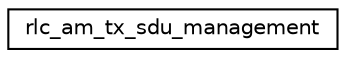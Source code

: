 digraph "Graphical Class Hierarchy"
{
 // LATEX_PDF_SIZE
  edge [fontname="Helvetica",fontsize="10",labelfontname="Helvetica",labelfontsize="10"];
  node [fontname="Helvetica",fontsize="10",shape=record];
  rankdir="LR";
  Node0 [label="rlc_am_tx_sdu_management",height=0.2,width=0.4,color="black", fillcolor="white", style="filled",URL="$structrlc__am__tx__sdu__management.html",tooltip=" "];
}
